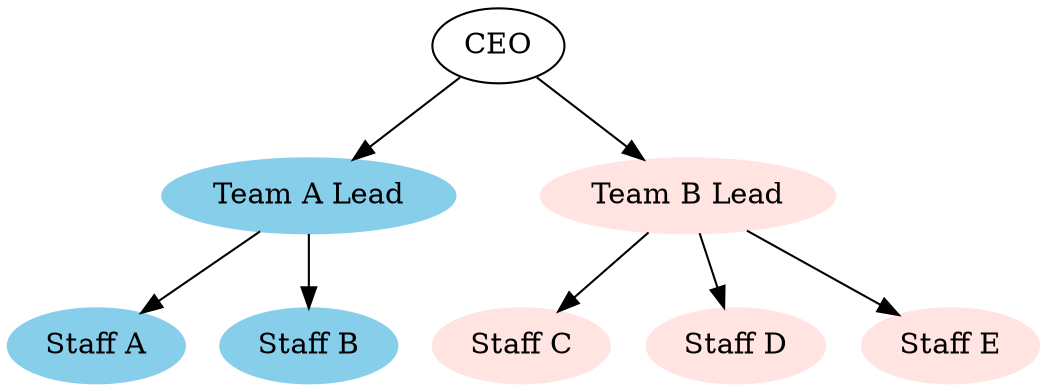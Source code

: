 digraph {
	A [label=CEO color=black]
	B [label="Team A Lead" color=skyblue style=filled]
	C [label="Team B Lead" color=mistyrose style=filled]
	D [label="Staff A" color=skyblue style=filled]
	E [label="Staff B" color=skyblue style=filled]
	F [label="Staff C" color=mistyrose style=filled]
	G [label="Staff D" color=mistyrose style=filled]
	H [label="Staff E" color=mistyrose style=filled]
	A -> B
	A -> C
	B -> D
	B -> E
	C -> F
	C -> G
	C -> H
}
